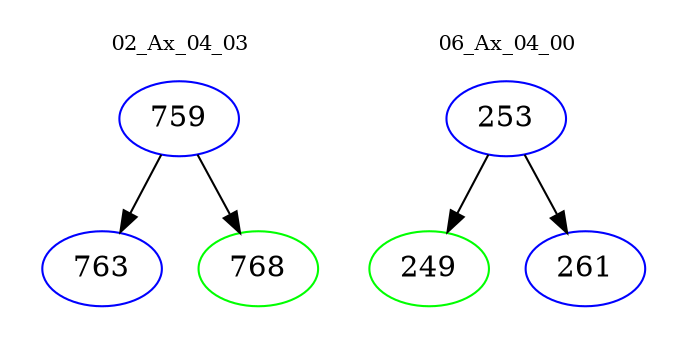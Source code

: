 digraph{
subgraph cluster_0 {
color = white
label = "02_Ax_04_03";
fontsize=10;
T0_759 [label="759", color="blue"]
T0_759 -> T0_763 [color="black"]
T0_763 [label="763", color="blue"]
T0_759 -> T0_768 [color="black"]
T0_768 [label="768", color="green"]
}
subgraph cluster_1 {
color = white
label = "06_Ax_04_00";
fontsize=10;
T1_253 [label="253", color="blue"]
T1_253 -> T1_249 [color="black"]
T1_249 [label="249", color="green"]
T1_253 -> T1_261 [color="black"]
T1_261 [label="261", color="blue"]
}
}

